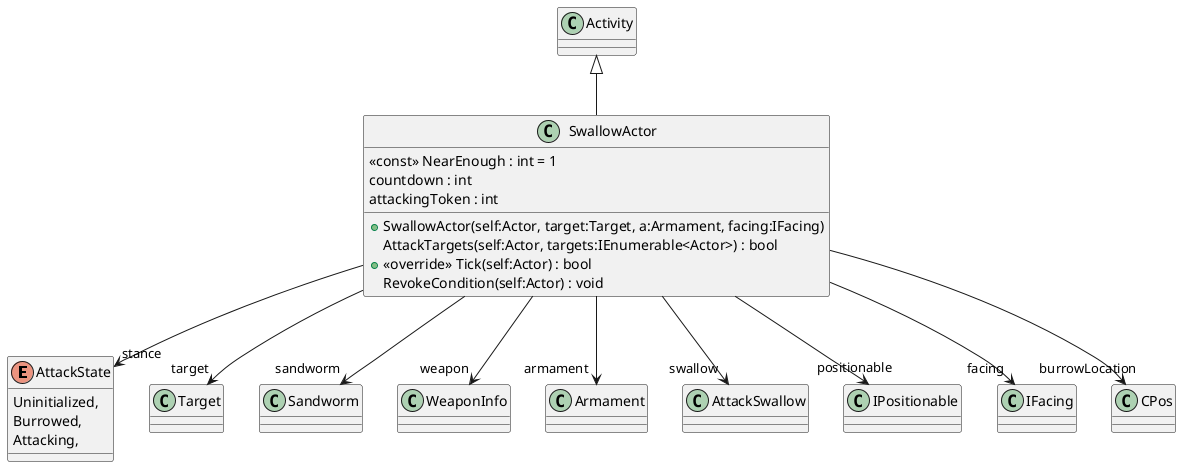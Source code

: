 @startuml
enum AttackState {
    Uninitialized,
    Burrowed,
    Attacking,
}
class SwallowActor {
    <<const>> NearEnough : int = 1
    countdown : int
    attackingToken : int
    + SwallowActor(self:Actor, target:Target, a:Armament, facing:IFacing)
    AttackTargets(self:Actor, targets:IEnumerable<Actor>) : bool
    + <<override>> Tick(self:Actor) : bool
    RevokeCondition(self:Actor) : void
}
Activity <|-- SwallowActor
SwallowActor --> "target" Target
SwallowActor --> "sandworm" Sandworm
SwallowActor --> "weapon" WeaponInfo
SwallowActor --> "armament" Armament
SwallowActor --> "swallow" AttackSwallow
SwallowActor --> "positionable" IPositionable
SwallowActor --> "facing" IFacing
SwallowActor --> "burrowLocation" CPos
SwallowActor --> "stance" AttackState
@enduml
